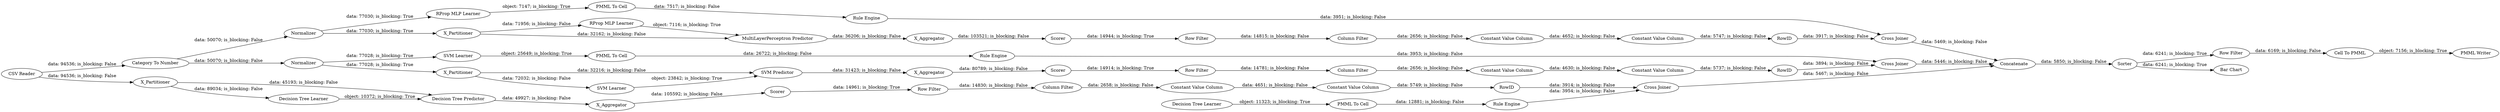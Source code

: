 digraph {
	"7530823356057864168_292" [label="Constant Value Column"]
	"7112976474563898616_70" [label="Cell To PMML"]
	"-7417193320462511171_7" [label=X_Aggregator]
	"-5155752973659778214_40" [label=Normalizer]
	"7112976474563898616_78" [label="PMML Writer"]
	"-5155752973659778214_41" [label=Scorer]
	"-5155752973659778214_31" [label="SVM Learner"]
	"463224843169467235_32" [label="MultiLayerPerceptron Predictor"]
	"7530823356057864168_290" [label="Constant Value Column"]
	"-5155752973659778214_32" [label="SVM Predictor"]
	"-7417193320462511171_31" [label="Decision Tree Learner"]
	"5602814299745196666_292" [label="Constant Value Column"]
	"-7565204590020161440_292" [label="Constant Value Column"]
	"2272878157941336354_28" [label="PMML To Cell"]
	"7112976474563898616_72" [label="Row Filter"]
	"-7417193320462511171_32" [label="Decision Tree Predictor"]
	"-8387473509175587548_34" [label="PMML To Cell"]
	"463224843169467235_39" [label=Normalizer]
	"463224843169467235_7" [label=X_Aggregator]
	"5602814299745196666_9" [label="Row Filter"]
	"463224843169467235_38" [label="Cross Joiner"]
	"7112976474563898616_79" [label=Concatenate]
	"7530823356057864168_9" [label="Row Filter"]
	"-5155752973659778214_7" [label=X_Aggregator]
	"2272878157941336354_33" [label="Decision Tree Learner"]
	"-7565204590020161440_9" [label="Row Filter"]
	"-7417193320462511171_39" [label=Scorer]
	"-7565204590020161440_293" [label=RowID]
	"8400887730904088206_35" [label="RProp MLP Learner"]
	"5602814299745196666_294" [label="Column Filter"]
	"7112976474563898616_68" [label="CSV Reader"]
	"463224843169467235_2" [label=X_Partitioner]
	"463224843169467235_40" [label=Scorer]
	"-7417193320462511171_38" [label="Cross Joiner"]
	"463224843169467235_31" [label="RProp MLP Learner"]
	"-5155752973659778214_39" [label="Cross Joiner"]
	"5602814299745196666_293" [label=RowID]
	"7112976474563898616_64" [label="Bar Chart"]
	"5602814299745196666_290" [label="Constant Value Column"]
	"-7565204590020161440_294" [label="Column Filter"]
	"7530823356057864168_294" [label="Column Filter"]
	"8400887730904088206_22" [label="PMML To Cell"]
	"-7417193320462511171_2" [label=X_Partitioner]
	"-8387473509175587548_35" [label="Rule Engine"]
	"7112976474563898616_77" [label="Category To Number"]
	"8400887730904088206_34" [label="Rule Engine"]
	"7530823356057864168_293" [label=RowID]
	"2272878157941336354_34" [label="Rule Engine"]
	"7112976474563898616_67" [label=Sorter]
	"-5155752973659778214_2" [label=X_Partitioner]
	"-8387473509175587548_33" [label="SVM Learner"]
	"-7565204590020161440_290" [label="Constant Value Column"]
	"-5155752973659778214_40" -> "-5155752973659778214_2" [label="data: 77028; is_blocking: True"]
	"-7565204590020161440_292" -> "-7565204590020161440_293" [label="data: 5747; is_blocking: False"]
	"-5155752973659778214_7" -> "-5155752973659778214_41" [label="data: 80789; is_blocking: False"]
	"7530823356057864168_294" -> "7530823356057864168_290" [label="data: 2658; is_blocking: False"]
	"7530823356057864168_9" -> "7530823356057864168_294" [label="data: 14830; is_blocking: False"]
	"-8387473509175587548_33" -> "-8387473509175587548_34" [label="object: 25649; is_blocking: True"]
	"463224843169467235_7" -> "463224843169467235_40" [label="data: 103521; is_blocking: False"]
	"8400887730904088206_34" -> "463224843169467235_38" [label="data: 3951; is_blocking: False"]
	"7112976474563898616_68" -> "7112976474563898616_77" [label="data: 94536; is_blocking: False"]
	"-7565204590020161440_9" -> "-7565204590020161440_294" [label="data: 14815; is_blocking: False"]
	"-5155752973659778214_2" -> "-5155752973659778214_31" [label="data: 72032; is_blocking: False"]
	"7112976474563898616_68" -> "-7417193320462511171_2" [label="data: 94536; is_blocking: False"]
	"-7417193320462511171_31" -> "-7417193320462511171_32" [label="object: 10372; is_blocking: True"]
	"-7417193320462511171_2" -> "-7417193320462511171_31" [label="data: 89034; is_blocking: False"]
	"-7417193320462511171_32" -> "-7417193320462511171_7" [label="data: 49927; is_blocking: False"]
	"7112976474563898616_77" -> "-5155752973659778214_40" [label="data: 50070; is_blocking: False"]
	"2272878157941336354_33" -> "2272878157941336354_28" [label="object: 11323; is_blocking: True"]
	"5602814299745196666_294" -> "5602814299745196666_290" [label="data: 2656; is_blocking: False"]
	"-5155752973659778214_41" -> "5602814299745196666_9" [label="data: 14914; is_blocking: True"]
	"7530823356057864168_290" -> "7530823356057864168_292" [label="data: 4651; is_blocking: False"]
	"-8387473509175587548_35" -> "-5155752973659778214_39" [label="data: 3953; is_blocking: False"]
	"-7565204590020161440_293" -> "463224843169467235_38" [label="data: 3917; is_blocking: False"]
	"463224843169467235_32" -> "463224843169467235_7" [label="data: 36206; is_blocking: False"]
	"463224843169467235_39" -> "463224843169467235_2" [label="data: 77030; is_blocking: True"]
	"-7417193320462511171_39" -> "7530823356057864168_9" [label="data: 14961; is_blocking: True"]
	"-7565204590020161440_290" -> "-7565204590020161440_292" [label="data: 4652; is_blocking: False"]
	"-5155752973659778214_32" -> "-5155752973659778214_7" [label="data: 31423; is_blocking: False"]
	"463224843169467235_2" -> "463224843169467235_31" [label="data: 71956; is_blocking: False"]
	"-5155752973659778214_39" -> "7112976474563898616_79" [label="data: 5446; is_blocking: False"]
	"-7417193320462511171_2" -> "-7417193320462511171_32" [label="data: 45193; is_blocking: False"]
	"5602814299745196666_290" -> "5602814299745196666_292" [label="data: 4630; is_blocking: False"]
	"5602814299745196666_293" -> "-5155752973659778214_39" [label="data: 3894; is_blocking: False"]
	"463224843169467235_2" -> "463224843169467235_32" [label="data: 32162; is_blocking: False"]
	"7112976474563898616_77" -> "463224843169467235_39" [label="data: 50070; is_blocking: False"]
	"-5155752973659778214_40" -> "-8387473509175587548_33" [label="data: 77028; is_blocking: True"]
	"463224843169467235_38" -> "7112976474563898616_79" [label="data: 5469; is_blocking: False"]
	"5602814299745196666_292" -> "5602814299745196666_293" [label="data: 5737; is_blocking: False"]
	"463224843169467235_39" -> "8400887730904088206_35" [label="data: 77030; is_blocking: True"]
	"5602814299745196666_9" -> "5602814299745196666_294" [label="data: 14781; is_blocking: False"]
	"-7417193320462511171_7" -> "-7417193320462511171_39" [label="data: 105592; is_blocking: False"]
	"463224843169467235_31" -> "463224843169467235_32" [label="object: 7116; is_blocking: True"]
	"-5155752973659778214_31" -> "-5155752973659778214_32" [label="object: 23842; is_blocking: True"]
	"7530823356057864168_293" -> "-7417193320462511171_38" [label="data: 3914; is_blocking: False"]
	"2272878157941336354_34" -> "-7417193320462511171_38" [label="data: 3954; is_blocking: False"]
	"7530823356057864168_292" -> "7530823356057864168_293" [label="data: 5749; is_blocking: False"]
	"7112976474563898616_72" -> "7112976474563898616_70" [label="data: 6169; is_blocking: False"]
	"-5155752973659778214_2" -> "-5155752973659778214_32" [label="data: 32216; is_blocking: False"]
	"7112976474563898616_67" -> "7112976474563898616_64" [label="data: 6241; is_blocking: True"]
	"-7565204590020161440_294" -> "-7565204590020161440_290" [label="data: 2656; is_blocking: False"]
	"7112976474563898616_70" -> "7112976474563898616_78" [label="object: 7156; is_blocking: True"]
	"7112976474563898616_79" -> "7112976474563898616_67" [label="data: 5850; is_blocking: False"]
	"7112976474563898616_67" -> "7112976474563898616_72" [label="data: 6241; is_blocking: True"]
	"8400887730904088206_22" -> "8400887730904088206_34" [label="data: 7517; is_blocking: False"]
	"-8387473509175587548_34" -> "-8387473509175587548_35" [label="data: 26722; is_blocking: False"]
	"-7417193320462511171_38" -> "7112976474563898616_79" [label="data: 5467; is_blocking: False"]
	"2272878157941336354_28" -> "2272878157941336354_34" [label="data: 12881; is_blocking: False"]
	"463224843169467235_40" -> "-7565204590020161440_9" [label="data: 14944; is_blocking: True"]
	"8400887730904088206_35" -> "8400887730904088206_22" [label="object: 7147; is_blocking: True"]
	rankdir=LR
}
